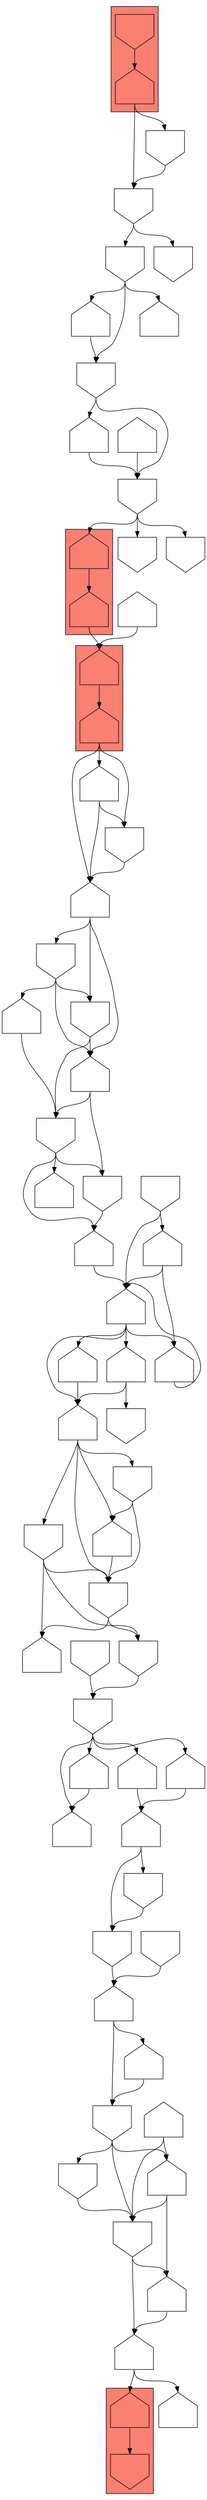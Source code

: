 digraph asm {
	edge [headport=n,tailport=s];
subgraph cluster_C14248_1177 {
	14248 [label="",height=1,width=1,shape=invhouse];
	1177 [label="",height=1,width=1,shape=house];
	style=filled;
	fillcolor=salmon;
}
subgraph cluster_C8917_4581 {
	8917 [label="",height=1,width=1,shape=house];
	4581 [label="",height=1,width=1,shape=house];
	style=filled;
	fillcolor=salmon;
}
subgraph cluster_C3786_8419 {
	3786 [label="",height=1,width=1,shape=house];
	8419 [label="",height=1,width=1,shape=house];
	style=filled;
	fillcolor=salmon;
}
subgraph cluster_C9579_11272 {
	9579 [label="",height=1,width=1,shape=house];
	11272 [label="",height=1,width=1,shape=invhouse];
	style=filled;
	fillcolor=salmon;
}
	4615 [label="",height=1,width=1,shape=invhouse];
	2102 [label="",height=1,width=1,shape=invhouse];
	14776 [label="",height=1,width=1,shape=invhouse];
	4248 [label="",height=1,width=1,shape=invhouse];
	6368 [label="",height=1,width=1,shape=house];
	7051 [label="",height=1,width=1,shape=house];
	12074 [label="",height=1,width=1,shape=invhouse];
	10218 [label="",height=1,width=1,shape=invhouse];
	10539 [label="",height=1,width=1,shape=house];
	10542 [label="",height=1,width=1,shape=house];
	15404 [label="",height=1,width=1,shape=house];
	4404 [label="",height=1,width=1,shape=house];
	3437 [label="",height=1,width=1,shape=house];
	14569 [label="",height=1,width=1,shape=invhouse];
	5117 [label="",height=1,width=1,shape=house];
	10392 [label="",height=1,width=1,shape=invhouse];
	11761 [label="",height=1,width=1,shape=house];
	12852 [label="",height=1,width=1,shape=invhouse];
	13137 [label="",height=1,width=1,shape=invhouse];
	20747 [label="",height=1,width=1,shape=invhouse];
	606 [label="",height=1,width=1,shape=house];
	18130 [label="",height=1,width=1,shape=house];
	7815 [label="",height=1,width=1,shape=house];
	5079 [label="",height=1,width=1,shape=house];
	3034 [label="",height=1,width=1,shape=invhouse];
	2815 [label="",height=1,width=1,shape=house];
	9727 [label="",height=1,width=1,shape=invhouse];
	6967 [label="",height=1,width=1,shape=invhouse];
	6086 [label="",height=1,width=1,shape=house];
	13725 [label="",height=1,width=1,shape=house];
	9151 [label="",height=1,width=1,shape=house];
	15875 [label="",height=1,width=1,shape=house];
	18129 [label="",height=1,width=1,shape=house];
	17518 [label="",height=1,width=1,shape=invhouse];
	12781 [label="",height=1,width=1,shape=house];
	6872 [label="",height=1,width=1,shape=invhouse];
	12917 [label="",height=1,width=1,shape=invhouse];
	7818 [label="",height=1,width=1,shape=house];
	8449 [label="",height=1,width=1,shape=invhouse];
	14608 [label="",height=1,width=1,shape=house];
	17764 [label="",height=1,width=1,shape=invhouse];
	7878 [label="",height=1,width=1,shape=house];
	5836 [label="",height=1,width=1,shape=invhouse];
	14130 [label="",height=1,width=1,shape=house];
	10852 [label="",height=1,width=1,shape=invhouse];
	12811 [label="",height=1,width=1,shape=house];
	17238 [label="",height=1,width=1,shape=invhouse];
	9922 [label="",height=1,width=1,shape=house];
	7779 [label="",height=1,width=1,shape=invhouse];
	6598 [label="",height=1,width=1,shape=house];
	17283 [label="",height=1,width=1,shape=invhouse];
	17308 [label="",height=1,width=1,shape=invhouse];
	11560 [label="",height=1,width=1,shape=house];
	12518 [label="",height=1,width=1,shape=house];
	17536 [label="",height=1,width=1,shape=house];
	17837 [label="",height=1,width=1,shape=house];
	9589 [label="",height=1,width=1,shape=invhouse];
	7360 [label="",height=1,width=1,shape=invhouse];
	14248 -> 1177
	1177 -> 4615
	1177 -> 7360
	4615 -> 2102
	4615 -> 9589
	2102 -> 14776
	2102 -> 17536
	2102 -> 17837
	14776 -> 4248
	14776 -> 12518
	4248 -> 8917
	4248 -> 17283
	4248 -> 17308
	8917 -> 4581
	4581 -> 3786
	3786 -> 8419
	8419 -> 6368
	8419 -> 7051
	8419 -> 7779
	6368 -> 7051
	6368 -> 7779
	7051 -> 12074
	7051 -> 12811
	7051 -> 17238
	12074 -> 10218
	12074 -> 12811
	10218 -> 10539
	10218 -> 10542
	10218 -> 10852
	10542 -> 15404
	15404 -> 4404
	15404 -> 5117
	15404 -> 7878
	15404 -> 14130
	4404 -> 15404
	3437 -> 4404
	3437 -> 15404
	14569 -> 3437
	14569 -> 15404
	5117 -> 10392
	5117 -> 12852
	5117 -> 14608
	5117 -> 17764
	10392 -> 11761
	10392 -> 12852
	10392 -> 13137
	12852 -> 11761
	12852 -> 13137
	13137 -> 20747
	20747 -> 606
	20747 -> 7815
	20747 -> 7818
	20747 -> 18130
	18130 -> 606
	7815 -> 5079
	5079 -> 3034
	5079 -> 12917
	3034 -> 2815
	2815 -> 9727
	2815 -> 12781
	9727 -> 6967
	9727 -> 15875
	9727 -> 17518
	6967 -> 6086
	6967 -> 9151
	6086 -> 9579
	6086 -> 13725
	9579 -> 11272
	9151 -> 6086
	15875 -> 6967
	15875 -> 9151
	18129 -> 6967
	18129 -> 15875
	17518 -> 6967
	12781 -> 9727
	6872 -> 2815
	12917 -> 3034
	7818 -> 5079
	8449 -> 20747
	14608 -> 12852
	17764 -> 12852
	17764 -> 14608
	7878 -> 5117
	7878 -> 5836
	14130 -> 5117
	10852 -> 10542
	12811 -> 10218
	12811 -> 10852
	17238 -> 9922
	17238 -> 12074
	17238 -> 12811
	9922 -> 10218
	7779 -> 7051
	6598 -> 3786
	11560 -> 4248
	12518 -> 4248
	17536 -> 14776
	7360 -> 4615
}